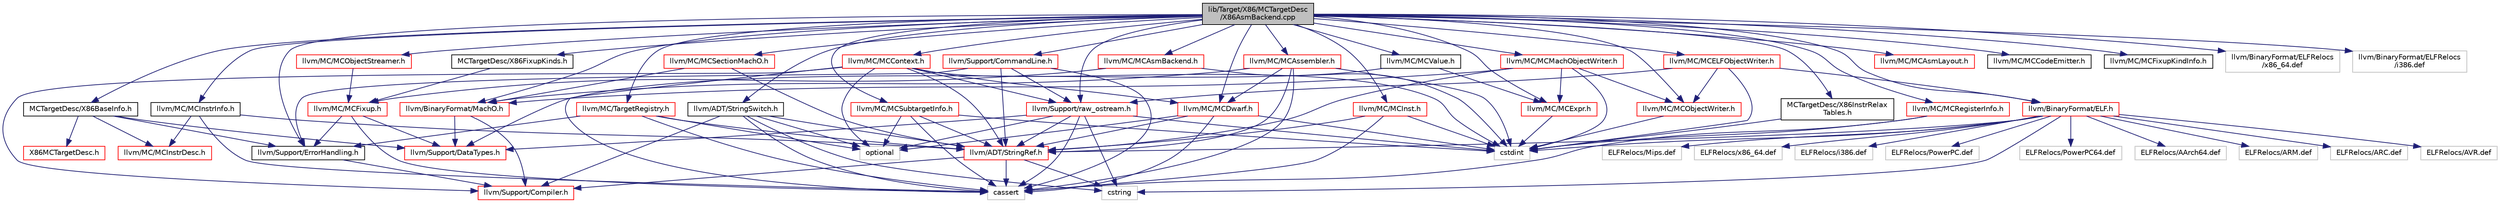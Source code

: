 digraph "lib/Target/X86/MCTargetDesc/X86AsmBackend.cpp"
{
 // LATEX_PDF_SIZE
  bgcolor="transparent";
  edge [fontname="Helvetica",fontsize="10",labelfontname="Helvetica",labelfontsize="10"];
  node [fontname="Helvetica",fontsize="10",shape=record];
  Node1 [label="lib/Target/X86/MCTargetDesc\l/X86AsmBackend.cpp",height=0.2,width=0.4,color="black", fillcolor="grey75", style="filled", fontcolor="black",tooltip=" "];
  Node1 -> Node2 [color="midnightblue",fontsize="10",style="solid",fontname="Helvetica"];
  Node2 [label="MCTargetDesc/X86BaseInfo.h",height=0.2,width=0.4,color="black",URL="$X86BaseInfo_8h.html",tooltip=" "];
  Node2 -> Node3 [color="midnightblue",fontsize="10",style="solid",fontname="Helvetica"];
  Node3 [label="X86MCTargetDesc.h",height=0.2,width=0.4,color="red",URL="$X86MCTargetDesc_8h.html",tooltip=" "];
  Node2 -> Node10 [color="midnightblue",fontsize="10",style="solid",fontname="Helvetica"];
  Node10 [label="llvm/MC/MCInstrDesc.h",height=0.2,width=0.4,color="red",URL="$MCInstrDesc_8h.html",tooltip=" "];
  Node2 -> Node13 [color="midnightblue",fontsize="10",style="solid",fontname="Helvetica"];
  Node13 [label="llvm/Support/DataTypes.h",height=0.2,width=0.4,color="red",URL="$Support_2DataTypes_8h.html",tooltip=" "];
  Node2 -> Node18 [color="midnightblue",fontsize="10",style="solid",fontname="Helvetica"];
  Node18 [label="llvm/Support/ErrorHandling.h",height=0.2,width=0.4,color="black",URL="$Support_2ErrorHandling_8h.html",tooltip=" "];
  Node18 -> Node19 [color="midnightblue",fontsize="10",style="solid",fontname="Helvetica"];
  Node19 [label="llvm/Support/Compiler.h",height=0.2,width=0.4,color="red",URL="$Compiler_8h.html",tooltip=" "];
  Node1 -> Node54 [color="midnightblue",fontsize="10",style="solid",fontname="Helvetica"];
  Node54 [label="MCTargetDesc/X86FixupKinds.h",height=0.2,width=0.4,color="black",URL="$X86FixupKinds_8h.html",tooltip=" "];
  Node54 -> Node55 [color="midnightblue",fontsize="10",style="solid",fontname="Helvetica"];
  Node55 [label="llvm/MC/MCFixup.h",height=0.2,width=0.4,color="red",URL="$MCFixup_8h.html",tooltip=" "];
  Node55 -> Node13 [color="midnightblue",fontsize="10",style="solid",fontname="Helvetica"];
  Node55 -> Node18 [color="midnightblue",fontsize="10",style="solid",fontname="Helvetica"];
  Node55 -> Node33 [color="midnightblue",fontsize="10",style="solid",fontname="Helvetica"];
  Node33 [label="cassert",height=0.2,width=0.4,color="grey75",tooltip=" "];
  Node1 -> Node57 [color="midnightblue",fontsize="10",style="solid",fontname="Helvetica"];
  Node57 [label="MCTargetDesc/X86InstrRelax\lTables.h",height=0.2,width=0.4,color="black",URL="$X86InstrRelaxTables_8h.html",tooltip=" "];
  Node57 -> Node24 [color="midnightblue",fontsize="10",style="solid",fontname="Helvetica"];
  Node24 [label="cstdint",height=0.2,width=0.4,color="grey75",tooltip=" "];
  Node1 -> Node58 [color="midnightblue",fontsize="10",style="solid",fontname="Helvetica"];
  Node58 [label="llvm/ADT/StringSwitch.h",height=0.2,width=0.4,color="black",URL="$StringSwitch_8h.html",tooltip=" "];
  Node58 -> Node59 [color="midnightblue",fontsize="10",style="solid",fontname="Helvetica"];
  Node59 [label="llvm/ADT/StringRef.h",height=0.2,width=0.4,color="red",URL="$StringRef_8h.html",tooltip=" "];
  Node59 -> Node19 [color="midnightblue",fontsize="10",style="solid",fontname="Helvetica"];
  Node59 -> Node33 [color="midnightblue",fontsize="10",style="solid",fontname="Helvetica"];
  Node59 -> Node27 [color="midnightblue",fontsize="10",style="solid",fontname="Helvetica"];
  Node27 [label="cstring",height=0.2,width=0.4,color="grey75",tooltip=" "];
  Node58 -> Node19 [color="midnightblue",fontsize="10",style="solid",fontname="Helvetica"];
  Node58 -> Node33 [color="midnightblue",fontsize="10",style="solid",fontname="Helvetica"];
  Node58 -> Node27 [color="midnightblue",fontsize="10",style="solid",fontname="Helvetica"];
  Node58 -> Node34 [color="midnightblue",fontsize="10",style="solid",fontname="Helvetica"];
  Node34 [label="optional",height=0.2,width=0.4,color="grey75",tooltip=" "];
  Node1 -> Node61 [color="midnightblue",fontsize="10",style="solid",fontname="Helvetica"];
  Node61 [label="llvm/BinaryFormat/ELF.h",height=0.2,width=0.4,color="red",URL="$BinaryFormat_2ELF_8h.html",tooltip=" "];
  Node61 -> Node59 [color="midnightblue",fontsize="10",style="solid",fontname="Helvetica"];
  Node61 -> Node24 [color="midnightblue",fontsize="10",style="solid",fontname="Helvetica"];
  Node61 -> Node27 [color="midnightblue",fontsize="10",style="solid",fontname="Helvetica"];
  Node61 -> Node62 [color="midnightblue",fontsize="10",style="solid",fontname="Helvetica"];
  Node62 [label="ELFRelocs/x86_64.def",height=0.2,width=0.4,color="grey75",tooltip=" "];
  Node61 -> Node63 [color="midnightblue",fontsize="10",style="solid",fontname="Helvetica"];
  Node63 [label="ELFRelocs/i386.def",height=0.2,width=0.4,color="grey75",tooltip=" "];
  Node61 -> Node64 [color="midnightblue",fontsize="10",style="solid",fontname="Helvetica"];
  Node64 [label="ELFRelocs/PowerPC.def",height=0.2,width=0.4,color="grey75",tooltip=" "];
  Node61 -> Node65 [color="midnightblue",fontsize="10",style="solid",fontname="Helvetica"];
  Node65 [label="ELFRelocs/PowerPC64.def",height=0.2,width=0.4,color="grey75",tooltip=" "];
  Node61 -> Node66 [color="midnightblue",fontsize="10",style="solid",fontname="Helvetica"];
  Node66 [label="ELFRelocs/AArch64.def",height=0.2,width=0.4,color="grey75",tooltip=" "];
  Node61 -> Node67 [color="midnightblue",fontsize="10",style="solid",fontname="Helvetica"];
  Node67 [label="ELFRelocs/ARM.def",height=0.2,width=0.4,color="grey75",tooltip=" "];
  Node61 -> Node68 [color="midnightblue",fontsize="10",style="solid",fontname="Helvetica"];
  Node68 [label="ELFRelocs/ARC.def",height=0.2,width=0.4,color="grey75",tooltip=" "];
  Node61 -> Node69 [color="midnightblue",fontsize="10",style="solid",fontname="Helvetica"];
  Node69 [label="ELFRelocs/AVR.def",height=0.2,width=0.4,color="grey75",tooltip=" "];
  Node61 -> Node70 [color="midnightblue",fontsize="10",style="solid",fontname="Helvetica"];
  Node70 [label="ELFRelocs/Mips.def",height=0.2,width=0.4,color="grey75",tooltip=" "];
  Node1 -> Node85 [color="midnightblue",fontsize="10",style="solid",fontname="Helvetica"];
  Node85 [label="llvm/BinaryFormat/MachO.h",height=0.2,width=0.4,color="red",URL="$BinaryFormat_2MachO_8h.html",tooltip=" "];
  Node85 -> Node19 [color="midnightblue",fontsize="10",style="solid",fontname="Helvetica"];
  Node85 -> Node13 [color="midnightblue",fontsize="10",style="solid",fontname="Helvetica"];
  Node1 -> Node104 [color="midnightblue",fontsize="10",style="solid",fontname="Helvetica"];
  Node104 [label="llvm/MC/MCAsmBackend.h",height=0.2,width=0.4,color="red",URL="$MCAsmBackend_8h.html",tooltip=" "];
  Node104 -> Node55 [color="midnightblue",fontsize="10",style="solid",fontname="Helvetica"];
  Node104 -> Node24 [color="midnightblue",fontsize="10",style="solid",fontname="Helvetica"];
  Node1 -> Node107 [color="midnightblue",fontsize="10",style="solid",fontname="Helvetica"];
  Node107 [label="llvm/MC/MCAsmLayout.h",height=0.2,width=0.4,color="red",URL="$MCAsmLayout_8h.html",tooltip=" "];
  Node1 -> Node113 [color="midnightblue",fontsize="10",style="solid",fontname="Helvetica"];
  Node113 [label="llvm/MC/MCAssembler.h",height=0.2,width=0.4,color="red",URL="$MCAssembler_8h.html",tooltip=" "];
  Node113 -> Node59 [color="midnightblue",fontsize="10",style="solid",fontname="Helvetica"];
  Node113 -> Node85 [color="midnightblue",fontsize="10",style="solid",fontname="Helvetica"];
  Node113 -> Node115 [color="midnightblue",fontsize="10",style="solid",fontname="Helvetica"];
  Node115 [label="llvm/MC/MCDwarf.h",height=0.2,width=0.4,color="red",URL="$MCDwarf_8h.html",tooltip=" "];
  Node115 -> Node59 [color="midnightblue",fontsize="10",style="solid",fontname="Helvetica"];
  Node115 -> Node33 [color="midnightblue",fontsize="10",style="solid",fontname="Helvetica"];
  Node115 -> Node24 [color="midnightblue",fontsize="10",style="solid",fontname="Helvetica"];
  Node115 -> Node34 [color="midnightblue",fontsize="10",style="solid",fontname="Helvetica"];
  Node113 -> Node33 [color="midnightblue",fontsize="10",style="solid",fontname="Helvetica"];
  Node113 -> Node24 [color="midnightblue",fontsize="10",style="solid",fontname="Helvetica"];
  Node1 -> Node137 [color="midnightblue",fontsize="10",style="solid",fontname="Helvetica"];
  Node137 [label="llvm/MC/MCCodeEmitter.h",height=0.2,width=0.4,color="black",URL="$MCCodeEmitter_8h.html",tooltip=" "];
  Node1 -> Node138 [color="midnightblue",fontsize="10",style="solid",fontname="Helvetica"];
  Node138 [label="llvm/MC/MCContext.h",height=0.2,width=0.4,color="red",URL="$MCContext_8h.html",tooltip=" "];
  Node138 -> Node59 [color="midnightblue",fontsize="10",style="solid",fontname="Helvetica"];
  Node138 -> Node115 [color="midnightblue",fontsize="10",style="solid",fontname="Helvetica"];
  Node138 -> Node19 [color="midnightblue",fontsize="10",style="solid",fontname="Helvetica"];
  Node138 -> Node102 [color="midnightblue",fontsize="10",style="solid",fontname="Helvetica"];
  Node102 [label="llvm/Support/raw_ostream.h",height=0.2,width=0.4,color="red",URL="$raw__ostream_8h.html",tooltip=" "];
  Node102 -> Node59 [color="midnightblue",fontsize="10",style="solid",fontname="Helvetica"];
  Node102 -> Node13 [color="midnightblue",fontsize="10",style="solid",fontname="Helvetica"];
  Node102 -> Node33 [color="midnightblue",fontsize="10",style="solid",fontname="Helvetica"];
  Node102 -> Node24 [color="midnightblue",fontsize="10",style="solid",fontname="Helvetica"];
  Node102 -> Node27 [color="midnightblue",fontsize="10",style="solid",fontname="Helvetica"];
  Node102 -> Node34 [color="midnightblue",fontsize="10",style="solid",fontname="Helvetica"];
  Node138 -> Node33 [color="midnightblue",fontsize="10",style="solid",fontname="Helvetica"];
  Node138 -> Node24 [color="midnightblue",fontsize="10",style="solid",fontname="Helvetica"];
  Node138 -> Node34 [color="midnightblue",fontsize="10",style="solid",fontname="Helvetica"];
  Node1 -> Node115 [color="midnightblue",fontsize="10",style="solid",fontname="Helvetica"];
  Node1 -> Node158 [color="midnightblue",fontsize="10",style="solid",fontname="Helvetica"];
  Node158 [label="llvm/MC/MCELFObjectWriter.h",height=0.2,width=0.4,color="red",URL="$MCELFObjectWriter_8h.html",tooltip=" "];
  Node158 -> Node61 [color="midnightblue",fontsize="10",style="solid",fontname="Helvetica"];
  Node158 -> Node159 [color="midnightblue",fontsize="10",style="solid",fontname="Helvetica"];
  Node159 [label="llvm/MC/MCObjectWriter.h",height=0.2,width=0.4,color="red",URL="$MCObjectWriter_8h.html",tooltip=" "];
  Node159 -> Node24 [color="midnightblue",fontsize="10",style="solid",fontname="Helvetica"];
  Node158 -> Node102 [color="midnightblue",fontsize="10",style="solid",fontname="Helvetica"];
  Node158 -> Node24 [color="midnightblue",fontsize="10",style="solid",fontname="Helvetica"];
  Node1 -> Node130 [color="midnightblue",fontsize="10",style="solid",fontname="Helvetica"];
  Node130 [label="llvm/MC/MCExpr.h",height=0.2,width=0.4,color="red",URL="$MCExpr_8h.html",tooltip=" "];
  Node130 -> Node24 [color="midnightblue",fontsize="10",style="solid",fontname="Helvetica"];
  Node1 -> Node163 [color="midnightblue",fontsize="10",style="solid",fontname="Helvetica"];
  Node163 [label="llvm/MC/MCFixupKindInfo.h",height=0.2,width=0.4,color="black",URL="$MCFixupKindInfo_8h.html",tooltip=" "];
  Node1 -> Node135 [color="midnightblue",fontsize="10",style="solid",fontname="Helvetica"];
  Node135 [label="llvm/MC/MCInst.h",height=0.2,width=0.4,color="red",URL="$MCInst_8h.html",tooltip=" "];
  Node135 -> Node59 [color="midnightblue",fontsize="10",style="solid",fontname="Helvetica"];
  Node135 -> Node33 [color="midnightblue",fontsize="10",style="solid",fontname="Helvetica"];
  Node135 -> Node24 [color="midnightblue",fontsize="10",style="solid",fontname="Helvetica"];
  Node1 -> Node164 [color="midnightblue",fontsize="10",style="solid",fontname="Helvetica"];
  Node164 [label="llvm/MC/MCInstrInfo.h",height=0.2,width=0.4,color="black",URL="$MCInstrInfo_8h.html",tooltip=" "];
  Node164 -> Node59 [color="midnightblue",fontsize="10",style="solid",fontname="Helvetica"];
  Node164 -> Node10 [color="midnightblue",fontsize="10",style="solid",fontname="Helvetica"];
  Node164 -> Node33 [color="midnightblue",fontsize="10",style="solid",fontname="Helvetica"];
  Node1 -> Node165 [color="midnightblue",fontsize="10",style="solid",fontname="Helvetica"];
  Node165 [label="llvm/MC/MCMachObjectWriter.h",height=0.2,width=0.4,color="red",URL="$MCMachObjectWriter_8h.html",tooltip=" "];
  Node165 -> Node59 [color="midnightblue",fontsize="10",style="solid",fontname="Helvetica"];
  Node165 -> Node85 [color="midnightblue",fontsize="10",style="solid",fontname="Helvetica"];
  Node165 -> Node130 [color="midnightblue",fontsize="10",style="solid",fontname="Helvetica"];
  Node165 -> Node159 [color="midnightblue",fontsize="10",style="solid",fontname="Helvetica"];
  Node165 -> Node24 [color="midnightblue",fontsize="10",style="solid",fontname="Helvetica"];
  Node1 -> Node167 [color="midnightblue",fontsize="10",style="solid",fontname="Helvetica"];
  Node167 [label="llvm/MC/MCObjectStreamer.h",height=0.2,width=0.4,color="red",URL="$MCObjectStreamer_8h.html",tooltip=" "];
  Node167 -> Node55 [color="midnightblue",fontsize="10",style="solid",fontname="Helvetica"];
  Node1 -> Node159 [color="midnightblue",fontsize="10",style="solid",fontname="Helvetica"];
  Node1 -> Node176 [color="midnightblue",fontsize="10",style="solid",fontname="Helvetica"];
  Node176 [label="llvm/MC/MCRegisterInfo.h",height=0.2,width=0.4,color="red",URL="$MCRegisterInfo_8h.html",tooltip=" "];
  Node176 -> Node33 [color="midnightblue",fontsize="10",style="solid",fontname="Helvetica"];
  Node176 -> Node24 [color="midnightblue",fontsize="10",style="solid",fontname="Helvetica"];
  Node1 -> Node179 [color="midnightblue",fontsize="10",style="solid",fontname="Helvetica"];
  Node179 [label="llvm/MC/MCSectionMachO.h",height=0.2,width=0.4,color="red",URL="$MCSectionMachO_8h.html",tooltip=" "];
  Node179 -> Node59 [color="midnightblue",fontsize="10",style="solid",fontname="Helvetica"];
  Node179 -> Node85 [color="midnightblue",fontsize="10",style="solid",fontname="Helvetica"];
  Node1 -> Node180 [color="midnightblue",fontsize="10",style="solid",fontname="Helvetica"];
  Node180 [label="llvm/MC/MCSubtargetInfo.h",height=0.2,width=0.4,color="red",URL="$MCSubtargetInfo_8h.html",tooltip=" "];
  Node180 -> Node59 [color="midnightblue",fontsize="10",style="solid",fontname="Helvetica"];
  Node180 -> Node33 [color="midnightblue",fontsize="10",style="solid",fontname="Helvetica"];
  Node180 -> Node24 [color="midnightblue",fontsize="10",style="solid",fontname="Helvetica"];
  Node180 -> Node34 [color="midnightblue",fontsize="10",style="solid",fontname="Helvetica"];
  Node1 -> Node184 [color="midnightblue",fontsize="10",style="solid",fontname="Helvetica"];
  Node184 [label="llvm/MC/MCValue.h",height=0.2,width=0.4,color="black",URL="$MCValue_8h.html",tooltip=" "];
  Node184 -> Node130 [color="midnightblue",fontsize="10",style="solid",fontname="Helvetica"];
  Node184 -> Node13 [color="midnightblue",fontsize="10",style="solid",fontname="Helvetica"];
  Node1 -> Node185 [color="midnightblue",fontsize="10",style="solid",fontname="Helvetica"];
  Node185 [label="llvm/MC/TargetRegistry.h",height=0.2,width=0.4,color="red",URL="$TargetRegistry_8h.html",tooltip=" "];
  Node185 -> Node59 [color="midnightblue",fontsize="10",style="solid",fontname="Helvetica"];
  Node185 -> Node18 [color="midnightblue",fontsize="10",style="solid",fontname="Helvetica"];
  Node185 -> Node33 [color="midnightblue",fontsize="10",style="solid",fontname="Helvetica"];
  Node185 -> Node34 [color="midnightblue",fontsize="10",style="solid",fontname="Helvetica"];
  Node1 -> Node192 [color="midnightblue",fontsize="10",style="solid",fontname="Helvetica"];
  Node192 [label="llvm/Support/CommandLine.h",height=0.2,width=0.4,color="red",URL="$CommandLine_8h.html",tooltip=" "];
  Node192 -> Node59 [color="midnightblue",fontsize="10",style="solid",fontname="Helvetica"];
  Node192 -> Node18 [color="midnightblue",fontsize="10",style="solid",fontname="Helvetica"];
  Node192 -> Node102 [color="midnightblue",fontsize="10",style="solid",fontname="Helvetica"];
  Node192 -> Node33 [color="midnightblue",fontsize="10",style="solid",fontname="Helvetica"];
  Node1 -> Node18 [color="midnightblue",fontsize="10",style="solid",fontname="Helvetica"];
  Node1 -> Node102 [color="midnightblue",fontsize="10",style="solid",fontname="Helvetica"];
  Node1 -> Node195 [color="midnightblue",fontsize="10",style="solid",fontname="Helvetica"];
  Node195 [label="llvm/BinaryFormat/ELFRelocs\l/x86_64.def",height=0.2,width=0.4,color="grey75",tooltip=" "];
  Node1 -> Node196 [color="midnightblue",fontsize="10",style="solid",fontname="Helvetica"];
  Node196 [label="llvm/BinaryFormat/ELFRelocs\l/i386.def",height=0.2,width=0.4,color="grey75",tooltip=" "];
}
